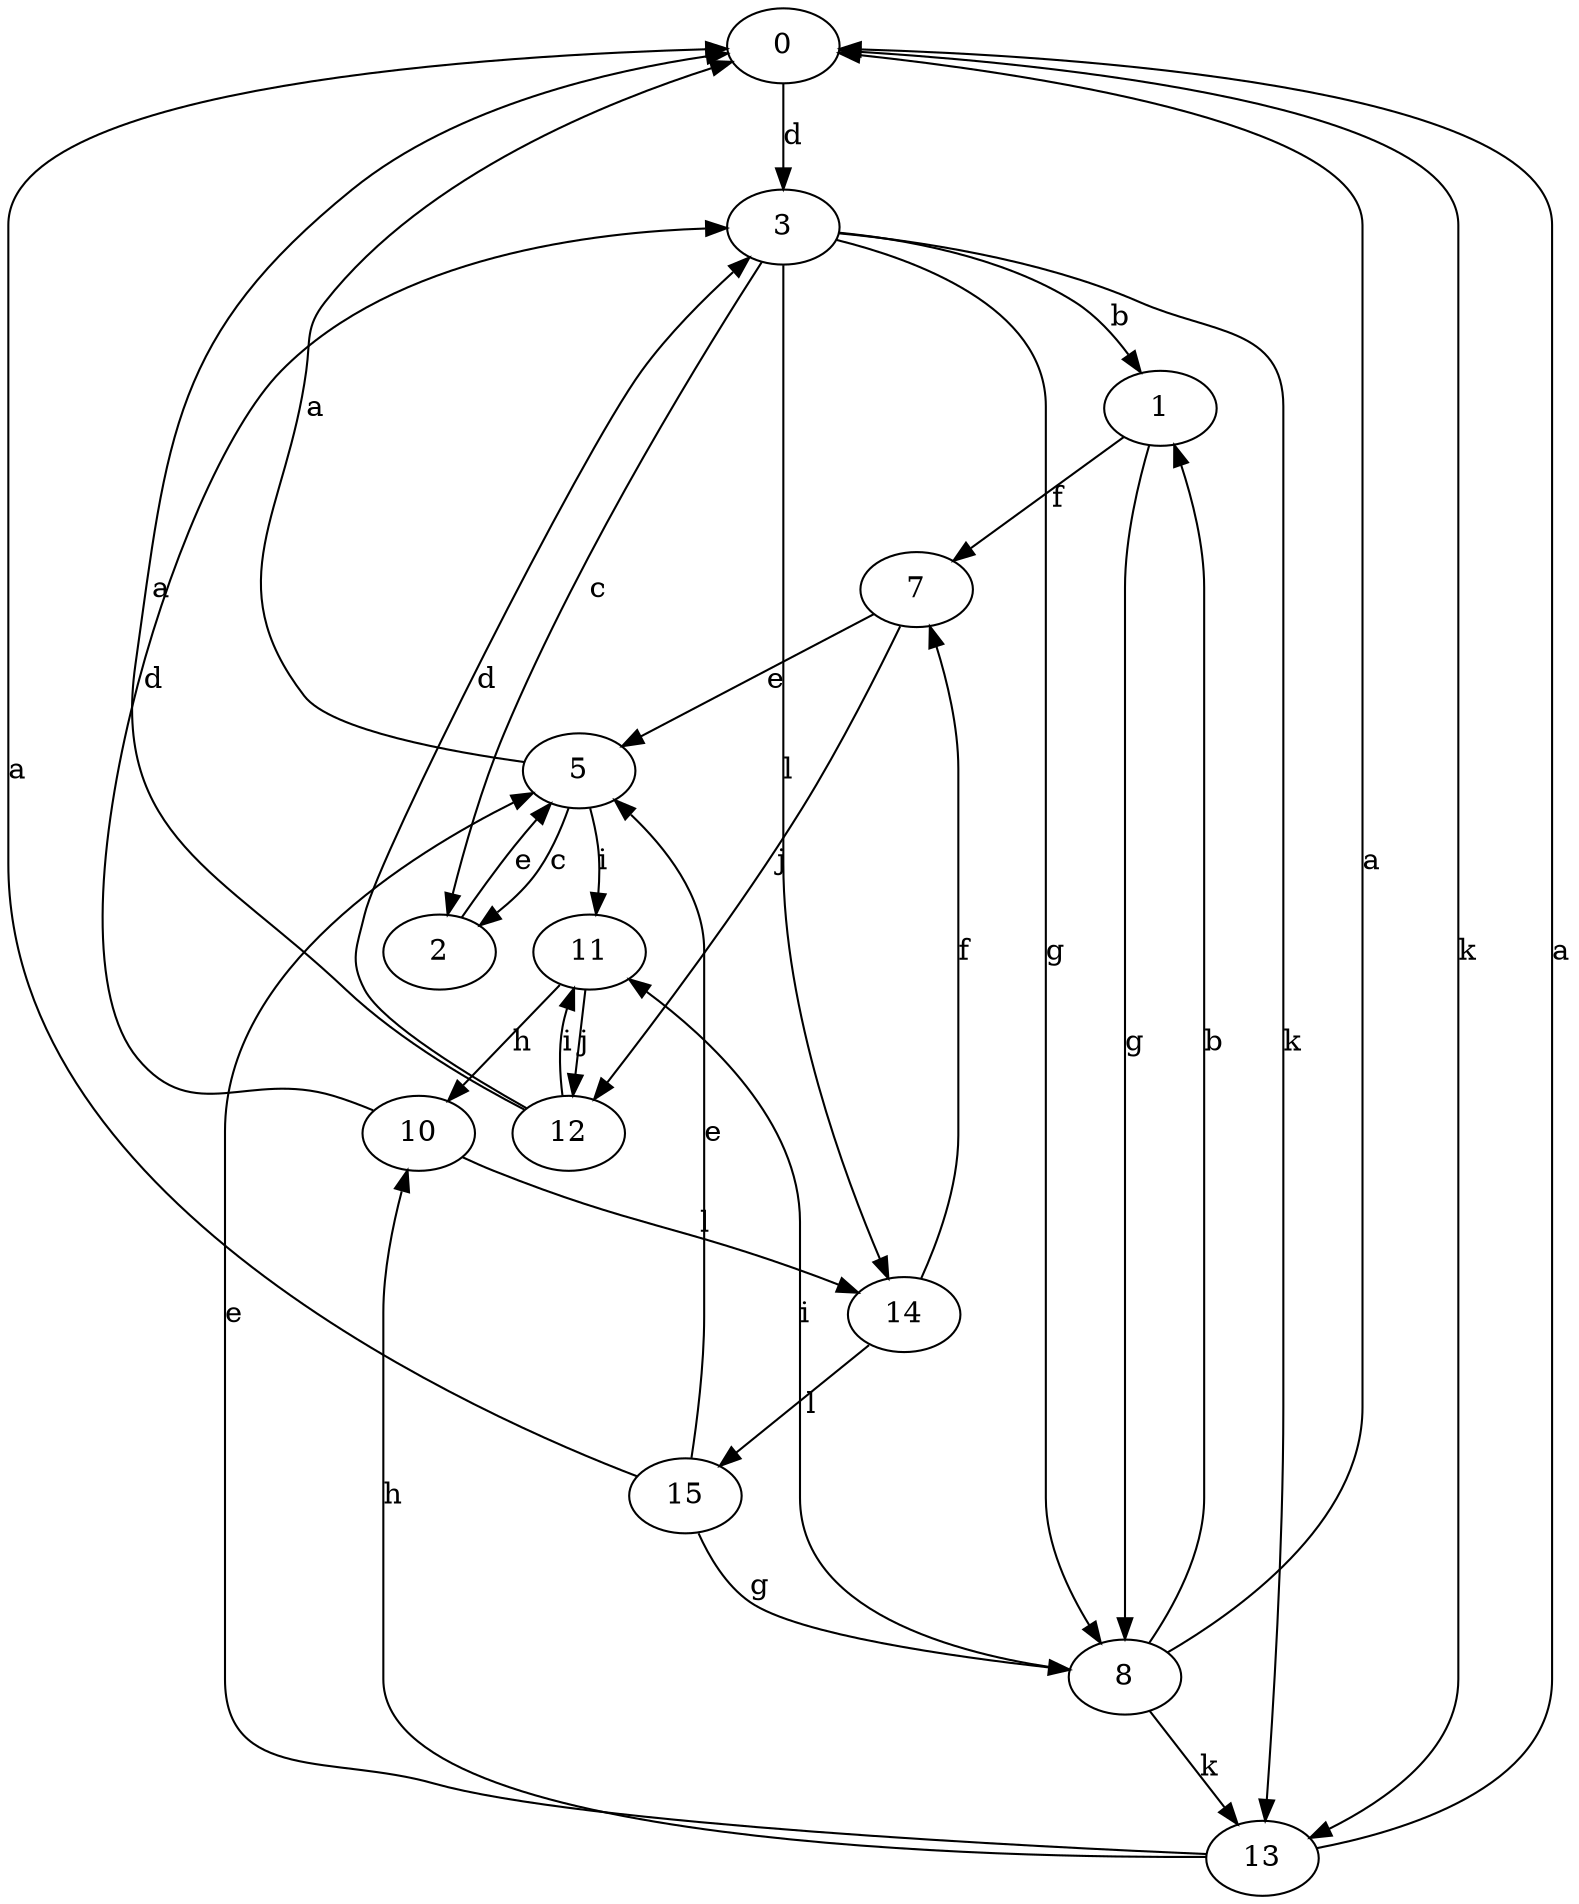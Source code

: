 strict digraph  {
0;
1;
2;
3;
5;
7;
8;
10;
11;
12;
13;
14;
15;
0 -> 3  [label=d];
0 -> 13  [label=k];
1 -> 7  [label=f];
1 -> 8  [label=g];
2 -> 5  [label=e];
3 -> 1  [label=b];
3 -> 2  [label=c];
3 -> 8  [label=g];
3 -> 13  [label=k];
3 -> 14  [label=l];
5 -> 0  [label=a];
5 -> 2  [label=c];
5 -> 11  [label=i];
7 -> 5  [label=e];
7 -> 12  [label=j];
8 -> 0  [label=a];
8 -> 1  [label=b];
8 -> 11  [label=i];
8 -> 13  [label=k];
10 -> 3  [label=d];
10 -> 14  [label=l];
11 -> 10  [label=h];
11 -> 12  [label=j];
12 -> 0  [label=a];
12 -> 3  [label=d];
12 -> 11  [label=i];
13 -> 0  [label=a];
13 -> 5  [label=e];
13 -> 10  [label=h];
14 -> 7  [label=f];
14 -> 15  [label=l];
15 -> 0  [label=a];
15 -> 5  [label=e];
15 -> 8  [label=g];
}
